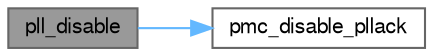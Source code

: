 digraph "pll_disable"
{
 // LATEX_PDF_SIZE
  bgcolor="transparent";
  edge [fontname=FreeSans,fontsize=10,labelfontname=FreeSans,labelfontsize=10];
  node [fontname=FreeSans,fontsize=10,shape=box,height=0.2,width=0.4];
  rankdir="LR";
  Node1 [label="pll_disable",height=0.2,width=0.4,color="gray40", fillcolor="grey60", style="filled", fontcolor="black",tooltip=" "];
  Node1 -> Node2 [color="steelblue1",style="solid"];
  Node2 [label="pmc_disable_pllack",height=0.2,width=0.4,color="grey40", fillcolor="white", style="filled",URL="$group__sam__drivers__pmc__group.html#ga900acad46d606030709e13d0ad5cd524",tooltip="Disable PLLA clock."];
}
